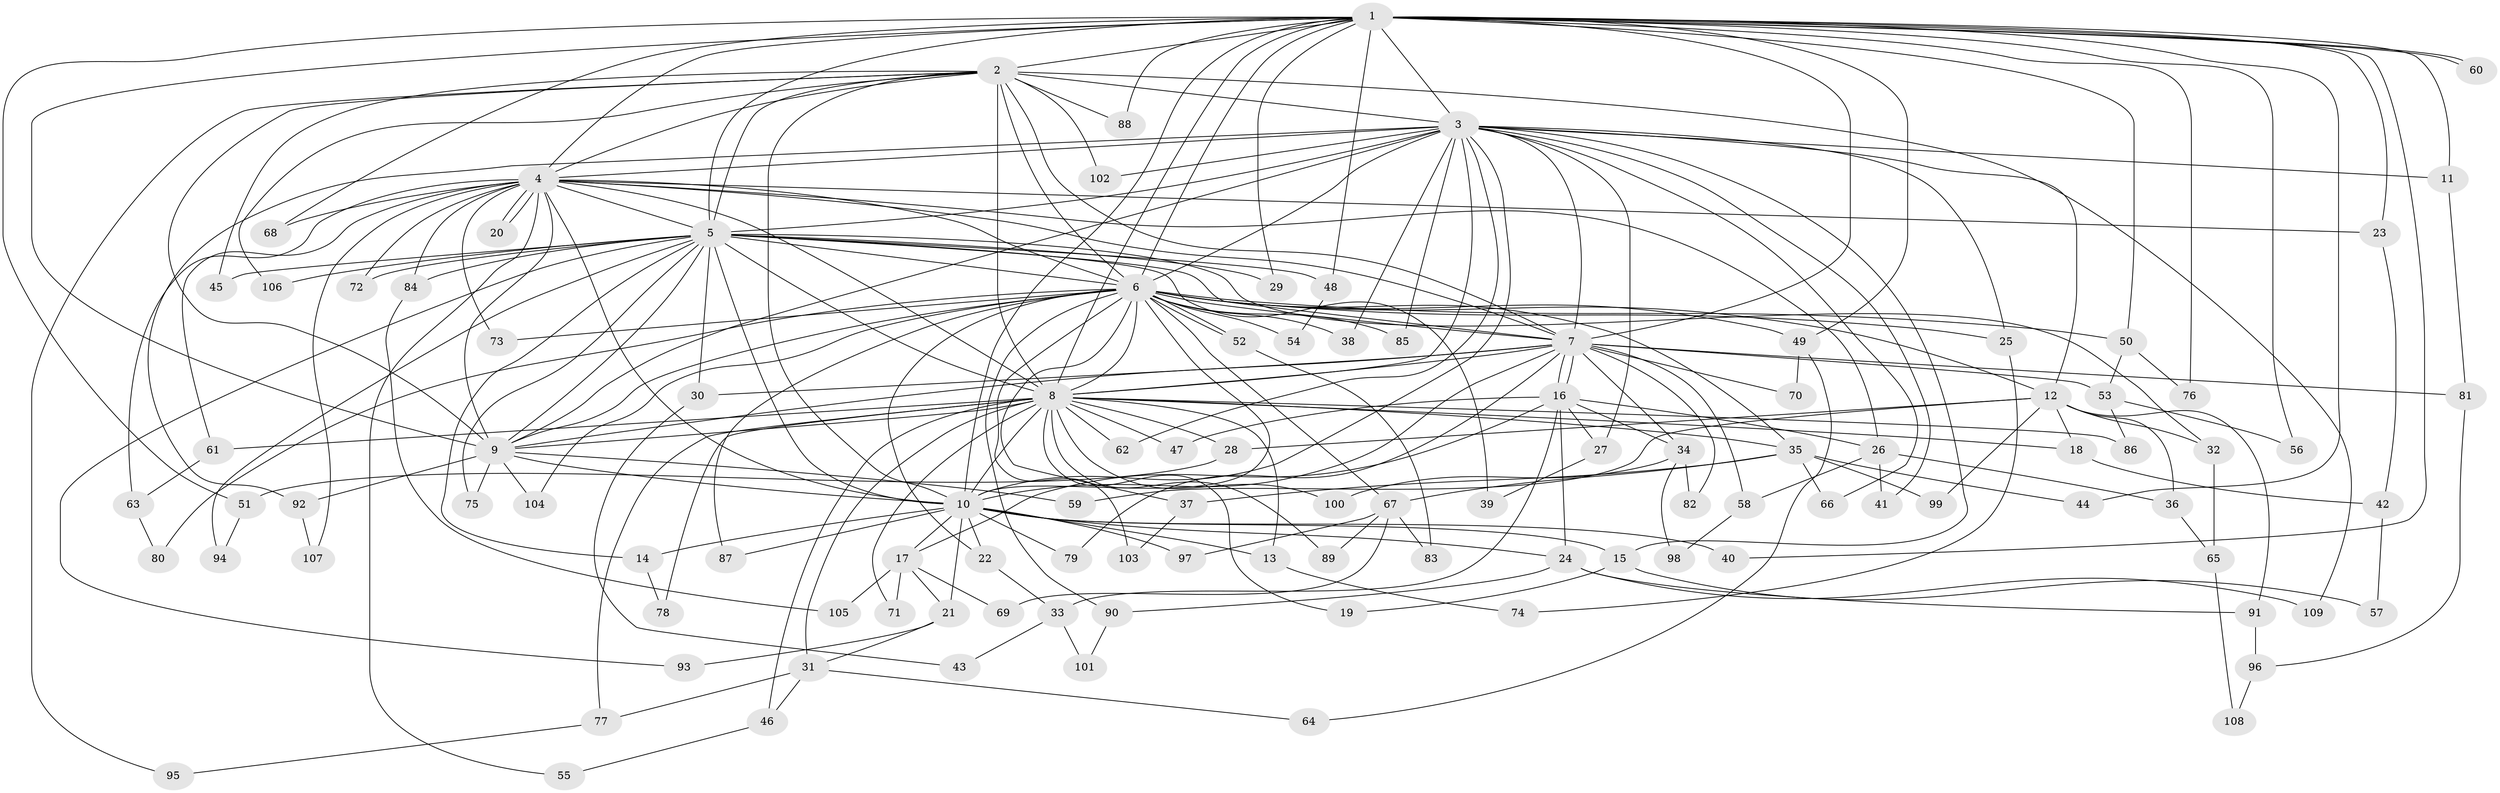 // Generated by graph-tools (version 1.1) at 2025/10/02/27/25 16:10:59]
// undirected, 109 vertices, 243 edges
graph export_dot {
graph [start="1"]
  node [color=gray90,style=filled];
  1;
  2;
  3;
  4;
  5;
  6;
  7;
  8;
  9;
  10;
  11;
  12;
  13;
  14;
  15;
  16;
  17;
  18;
  19;
  20;
  21;
  22;
  23;
  24;
  25;
  26;
  27;
  28;
  29;
  30;
  31;
  32;
  33;
  34;
  35;
  36;
  37;
  38;
  39;
  40;
  41;
  42;
  43;
  44;
  45;
  46;
  47;
  48;
  49;
  50;
  51;
  52;
  53;
  54;
  55;
  56;
  57;
  58;
  59;
  60;
  61;
  62;
  63;
  64;
  65;
  66;
  67;
  68;
  69;
  70;
  71;
  72;
  73;
  74;
  75;
  76;
  77;
  78;
  79;
  80;
  81;
  82;
  83;
  84;
  85;
  86;
  87;
  88;
  89;
  90;
  91;
  92;
  93;
  94;
  95;
  96;
  97;
  98;
  99;
  100;
  101;
  102;
  103;
  104;
  105;
  106;
  107;
  108;
  109;
  1 -- 2;
  1 -- 3;
  1 -- 4;
  1 -- 5;
  1 -- 6;
  1 -- 7;
  1 -- 8;
  1 -- 9;
  1 -- 10;
  1 -- 11;
  1 -- 23;
  1 -- 29;
  1 -- 40;
  1 -- 44;
  1 -- 48;
  1 -- 49;
  1 -- 50;
  1 -- 51;
  1 -- 56;
  1 -- 60;
  1 -- 60;
  1 -- 68;
  1 -- 76;
  1 -- 88;
  2 -- 3;
  2 -- 4;
  2 -- 5;
  2 -- 6;
  2 -- 7;
  2 -- 8;
  2 -- 9;
  2 -- 10;
  2 -- 45;
  2 -- 88;
  2 -- 95;
  2 -- 102;
  2 -- 106;
  2 -- 109;
  3 -- 4;
  3 -- 5;
  3 -- 6;
  3 -- 7;
  3 -- 8;
  3 -- 9;
  3 -- 10;
  3 -- 11;
  3 -- 12;
  3 -- 15;
  3 -- 25;
  3 -- 27;
  3 -- 38;
  3 -- 41;
  3 -- 62;
  3 -- 66;
  3 -- 85;
  3 -- 92;
  3 -- 102;
  4 -- 5;
  4 -- 6;
  4 -- 7;
  4 -- 8;
  4 -- 9;
  4 -- 10;
  4 -- 20;
  4 -- 20;
  4 -- 23;
  4 -- 26;
  4 -- 55;
  4 -- 61;
  4 -- 63;
  4 -- 68;
  4 -- 72;
  4 -- 73;
  4 -- 84;
  4 -- 107;
  5 -- 6;
  5 -- 7;
  5 -- 8;
  5 -- 9;
  5 -- 10;
  5 -- 14;
  5 -- 29;
  5 -- 30;
  5 -- 32;
  5 -- 39;
  5 -- 45;
  5 -- 48;
  5 -- 72;
  5 -- 75;
  5 -- 84;
  5 -- 93;
  5 -- 94;
  5 -- 106;
  6 -- 7;
  6 -- 8;
  6 -- 9;
  6 -- 10;
  6 -- 12;
  6 -- 22;
  6 -- 25;
  6 -- 35;
  6 -- 37;
  6 -- 38;
  6 -- 49;
  6 -- 50;
  6 -- 52;
  6 -- 52;
  6 -- 54;
  6 -- 67;
  6 -- 73;
  6 -- 80;
  6 -- 85;
  6 -- 87;
  6 -- 90;
  6 -- 103;
  6 -- 104;
  7 -- 8;
  7 -- 9;
  7 -- 10;
  7 -- 16;
  7 -- 16;
  7 -- 30;
  7 -- 34;
  7 -- 53;
  7 -- 58;
  7 -- 70;
  7 -- 79;
  7 -- 81;
  7 -- 82;
  8 -- 9;
  8 -- 10;
  8 -- 13;
  8 -- 18;
  8 -- 19;
  8 -- 28;
  8 -- 31;
  8 -- 35;
  8 -- 46;
  8 -- 47;
  8 -- 61;
  8 -- 62;
  8 -- 71;
  8 -- 77;
  8 -- 78;
  8 -- 86;
  8 -- 89;
  8 -- 100;
  9 -- 10;
  9 -- 59;
  9 -- 75;
  9 -- 92;
  9 -- 104;
  10 -- 13;
  10 -- 14;
  10 -- 15;
  10 -- 17;
  10 -- 21;
  10 -- 22;
  10 -- 24;
  10 -- 40;
  10 -- 79;
  10 -- 87;
  10 -- 97;
  11 -- 81;
  12 -- 18;
  12 -- 28;
  12 -- 32;
  12 -- 36;
  12 -- 59;
  12 -- 91;
  12 -- 99;
  13 -- 74;
  14 -- 78;
  15 -- 19;
  15 -- 57;
  16 -- 17;
  16 -- 24;
  16 -- 26;
  16 -- 27;
  16 -- 33;
  16 -- 34;
  16 -- 47;
  17 -- 21;
  17 -- 69;
  17 -- 71;
  17 -- 105;
  18 -- 42;
  21 -- 31;
  21 -- 93;
  22 -- 33;
  23 -- 42;
  24 -- 90;
  24 -- 91;
  24 -- 109;
  25 -- 74;
  26 -- 36;
  26 -- 41;
  26 -- 58;
  27 -- 39;
  28 -- 51;
  30 -- 43;
  31 -- 46;
  31 -- 64;
  31 -- 77;
  32 -- 65;
  33 -- 43;
  33 -- 101;
  34 -- 82;
  34 -- 98;
  34 -- 100;
  35 -- 37;
  35 -- 44;
  35 -- 66;
  35 -- 67;
  35 -- 99;
  36 -- 65;
  37 -- 103;
  42 -- 57;
  46 -- 55;
  48 -- 54;
  49 -- 64;
  49 -- 70;
  50 -- 53;
  50 -- 76;
  51 -- 94;
  52 -- 83;
  53 -- 56;
  53 -- 86;
  58 -- 98;
  61 -- 63;
  63 -- 80;
  65 -- 108;
  67 -- 69;
  67 -- 83;
  67 -- 89;
  67 -- 97;
  77 -- 95;
  81 -- 96;
  84 -- 105;
  90 -- 101;
  91 -- 96;
  92 -- 107;
  96 -- 108;
}
